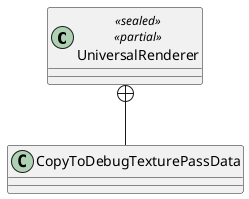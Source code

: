 @startuml
class UniversalRenderer <<sealed>> <<partial>> {
}
class CopyToDebugTexturePassData {
}
UniversalRenderer +-- CopyToDebugTexturePassData
@enduml
